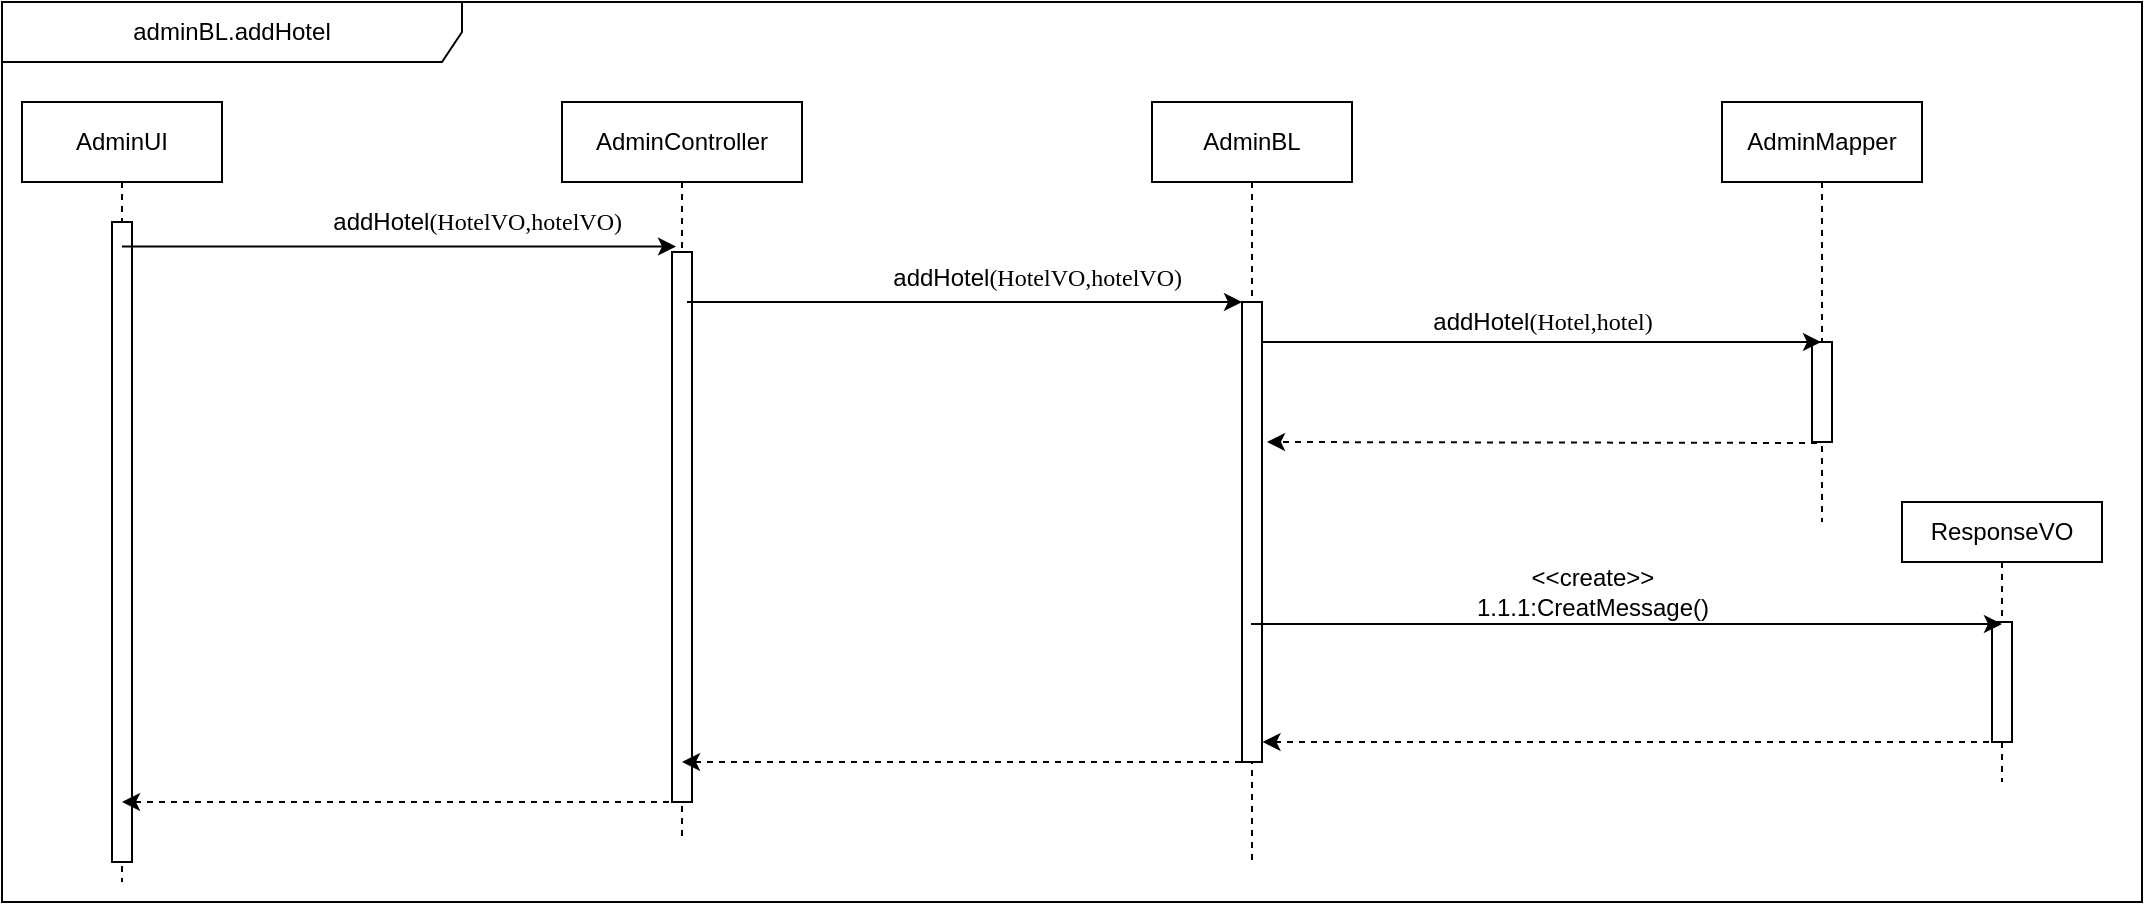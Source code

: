 <mxfile version="12.9.3" type="device"><diagram id="H_leuFwC53nbvBLW_qC6" name="第 1 页"><mxGraphModel dx="768" dy="492" grid="1" gridSize="10" guides="1" tooltips="1" connect="1" arrows="1" fold="1" page="1" pageScale="1" pageWidth="827" pageHeight="1169" math="0" shadow="0"><root><mxCell id="0"/><mxCell id="1" parent="0"/><mxCell id="FHWzQxex9UWkYPdDhpoq-1" value="adminBL.addHotel" style="shape=umlFrame;whiteSpace=wrap;html=1;labelBackgroundColor=none;width=230;height=30;" parent="1" vertex="1"><mxGeometry x="10" y="60" width="1070" height="450" as="geometry"/></mxCell><mxCell id="FHWzQxex9UWkYPdDhpoq-2" value="AdminUI" style="shape=umlLifeline;perimeter=lifelinePerimeter;whiteSpace=wrap;html=1;container=1;collapsible=0;recursiveResize=0;outlineConnect=0;" parent="1" vertex="1"><mxGeometry x="20" y="110" width="100" height="390" as="geometry"/></mxCell><mxCell id="FHWzQxex9UWkYPdDhpoq-3" value="" style="html=1;points=[];perimeter=orthogonalPerimeter;" parent="FHWzQxex9UWkYPdDhpoq-2" vertex="1"><mxGeometry x="45" y="60" width="10" height="320" as="geometry"/></mxCell><mxCell id="FHWzQxex9UWkYPdDhpoq-4" value="AdminController" style="shape=umlLifeline;perimeter=lifelinePerimeter;whiteSpace=wrap;html=1;container=1;collapsible=0;recursiveResize=0;outlineConnect=0;" parent="1" vertex="1"><mxGeometry x="290" y="110" width="120" height="370" as="geometry"/></mxCell><mxCell id="FHWzQxex9UWkYPdDhpoq-5" value="" style="html=1;points=[];perimeter=orthogonalPerimeter;" parent="FHWzQxex9UWkYPdDhpoq-4" vertex="1"><mxGeometry x="55" y="75" width="10" height="275" as="geometry"/></mxCell><mxCell id="FHWzQxex9UWkYPdDhpoq-6" value="AdminBL" style="shape=umlLifeline;perimeter=lifelinePerimeter;whiteSpace=wrap;html=1;container=1;collapsible=0;recursiveResize=0;outlineConnect=0;" parent="1" vertex="1"><mxGeometry x="585" y="110" width="100" height="380" as="geometry"/></mxCell><mxCell id="FHWzQxex9UWkYPdDhpoq-7" value="" style="html=1;points=[];perimeter=orthogonalPerimeter;" parent="FHWzQxex9UWkYPdDhpoq-6" vertex="1"><mxGeometry x="45" y="100" width="10" height="230" as="geometry"/></mxCell><mxCell id="FHWzQxex9UWkYPdDhpoq-8" value="AdminMapper" style="shape=umlLifeline;perimeter=lifelinePerimeter;whiteSpace=wrap;html=1;container=1;collapsible=0;recursiveResize=0;outlineConnect=0;" parent="1" vertex="1"><mxGeometry x="870" y="110" width="100" height="210" as="geometry"/></mxCell><mxCell id="FHWzQxex9UWkYPdDhpoq-9" value="" style="html=1;points=[];perimeter=orthogonalPerimeter;" parent="FHWzQxex9UWkYPdDhpoq-8" vertex="1"><mxGeometry x="45" y="120" width="10" height="50" as="geometry"/></mxCell><mxCell id="FHWzQxex9UWkYPdDhpoq-10" value="" style="endArrow=classic;html=1;dashed=1;" parent="1" source="FHWzQxex9UWkYPdDhpoq-4" target="FHWzQxex9UWkYPdDhpoq-2" edge="1"><mxGeometry width="50" height="50" relative="1" as="geometry"><mxPoint x="160" y="385" as="sourcePoint"/><mxPoint x="70" y="385" as="targetPoint"/><Array as="points"><mxPoint x="200" y="460"/></Array></mxGeometry></mxCell><mxCell id="FHWzQxex9UWkYPdDhpoq-11" value="" style="endArrow=classic;html=1;entryX=0.2;entryY=-0.01;entryDx=0;entryDy=0;entryPerimeter=0;" parent="1" source="FHWzQxex9UWkYPdDhpoq-2" target="FHWzQxex9UWkYPdDhpoq-5" edge="1"><mxGeometry width="50" height="50" relative="1" as="geometry"><mxPoint x="225" y="185" as="sourcePoint"/><mxPoint x="340" y="185" as="targetPoint"/></mxGeometry></mxCell><mxCell id="FHWzQxex9UWkYPdDhpoq-12" value="&lt;div style=&quot;text-align: justify&quot;&gt;&lt;pre style=&quot;background-color: rgb(255 , 255 , 255) ; font-family: &amp;#34;menlo&amp;#34; ; font-size: 9pt&quot;&gt;&lt;span style=&quot;text-align: center ; white-space: normal ; font-family: &amp;#34;helvetica&amp;#34;&quot;&gt;addHotel&lt;/span&gt;(HotelVO,hotelVO)&lt;/pre&gt;&lt;/div&gt;" style="text;html=1;align=right;verticalAlign=middle;resizable=0;points=[];labelBackgroundColor=none;" parent="FHWzQxex9UWkYPdDhpoq-11" vertex="1" connectable="0"><mxGeometry x="-0.496" y="10" relative="1" as="geometry"><mxPoint x="180.5" y="-2.25" as="offset"/></mxGeometry></mxCell><mxCell id="FHWzQxex9UWkYPdDhpoq-13" value="" style="endArrow=classic;html=1;entryX=0.2;entryY=-0.01;entryDx=0;entryDy=0;entryPerimeter=0;" parent="1" edge="1"><mxGeometry width="50" height="50" relative="1" as="geometry"><mxPoint x="352.5" y="210" as="sourcePoint"/><mxPoint x="630" y="210" as="targetPoint"/></mxGeometry></mxCell><mxCell id="FHWzQxex9UWkYPdDhpoq-14" value="" style="endArrow=classic;html=1;dashed=1;" parent="1" edge="1"><mxGeometry width="50" height="50" relative="1" as="geometry"><mxPoint x="629.5" y="440" as="sourcePoint"/><mxPoint x="350" y="440" as="targetPoint"/></mxGeometry></mxCell><mxCell id="FHWzQxex9UWkYPdDhpoq-15" value="" style="endArrow=classic;html=1;" parent="1" target="FHWzQxex9UWkYPdDhpoq-8" edge="1"><mxGeometry width="50" height="50" relative="1" as="geometry"><mxPoint x="640" y="230" as="sourcePoint"/><mxPoint x="870" y="230" as="targetPoint"/></mxGeometry></mxCell><mxCell id="FHWzQxex9UWkYPdDhpoq-16" value="" style="endArrow=classic;html=1;dashed=1;" parent="1" edge="1"><mxGeometry width="50" height="50" relative="1" as="geometry"><mxPoint x="917.5" y="280.5" as="sourcePoint"/><mxPoint x="642.5" y="280" as="targetPoint"/></mxGeometry></mxCell><mxCell id="FHWzQxex9UWkYPdDhpoq-17" value="&lt;pre style=&quot;background-color: rgb(255 , 255 , 255) ; font-family: &amp;#34;menlo&amp;#34; ; font-size: 9pt&quot;&gt;&lt;pre style=&quot;font-family: &amp;#34;menlo&amp;#34; ; font-size: 9pt&quot;&gt;&lt;pre style=&quot;font-size: 9pt ; text-align: justify ; font-family: &amp;#34;menlo&amp;#34;&quot;&gt;&lt;pre style=&quot;font-size: 9pt ; font-family: &amp;#34;menlo&amp;#34;&quot;&gt;&lt;span style=&quot;text-align: center ; white-space: normal ; font-family: &amp;#34;helvetica&amp;#34;&quot;&gt;addHotel&lt;/span&gt;(Hotel,hotel)&lt;/pre&gt;&lt;/pre&gt;&lt;/pre&gt;&lt;/pre&gt;" style="text;html=1;align=center;verticalAlign=middle;resizable=0;points=[];autosize=1;" parent="1" vertex="1"><mxGeometry x="710" y="200" width="140" height="40" as="geometry"/></mxCell><mxCell id="FHWzQxex9UWkYPdDhpoq-18" value="ResponseVO" style="shape=umlLifeline;perimeter=lifelinePerimeter;whiteSpace=wrap;html=1;container=1;collapsible=0;recursiveResize=0;outlineConnect=0;size=30;" parent="1" vertex="1"><mxGeometry x="960" y="310" width="100" height="140" as="geometry"/></mxCell><mxCell id="FHWzQxex9UWkYPdDhpoq-19" value="" style="html=1;points=[];perimeter=orthogonalPerimeter;" parent="FHWzQxex9UWkYPdDhpoq-18" vertex="1"><mxGeometry x="45" y="60" width="10" height="60" as="geometry"/></mxCell><mxCell id="FHWzQxex9UWkYPdDhpoq-20" value="" style="endArrow=classic;html=1;" parent="1" edge="1"><mxGeometry width="50" height="50" relative="1" as="geometry"><mxPoint x="634.5" y="371" as="sourcePoint"/><mxPoint x="1010" y="371" as="targetPoint"/></mxGeometry></mxCell><mxCell id="FHWzQxex9UWkYPdDhpoq-21" value="&lt;span style=&quot;color: rgba(0 , 0 , 0 , 0) ; font-family: monospace ; font-size: 0px ; background-color: rgb(248 , 249 , 250)&quot;&gt;%3CmxGraphModel%3E%3Croot%3E%3CmxCell%20id%3D%220%22%2F%3E%3CmxCell%20id%3D%221%22%20parent%3D%220%22%2F%3E%3CmxCell%20id%3D%222%22%20value%3D%22%22%20style%3D%22endArrow%3Dclassic%3Bhtml%3D1%3Bdashed%3D1%3B%22%20edge%3D%221%22%20parent%3D%221%22%3E%3CmxGeometry%20width%3D%2250%22%20height%3D%2250%22%20relative%3D%221%22%20as%3D%22geometry%22%3E%3CmxPoint%20x%3D%22919.75%22%20y%3D%22380%22%20as%3D%22sourcePoint%22%2F%3E%3CmxPoint%20x%3D%22640.25%22%20y%3D%22380%22%20as%3D%22targetPoint%22%2F%3E%3C%2FmxGeometry%3E%3C%2FmxCell%3E%3C%2Froot%3E%3C%2FmxGraphModel%3E&lt;/span&gt;" style="endArrow=classic;html=1;dashed=1;" parent="1" source="FHWzQxex9UWkYPdDhpoq-18" edge="1"><mxGeometry width="50" height="50" relative="1" as="geometry"><mxPoint x="919.75" y="430" as="sourcePoint"/><mxPoint x="640.25" y="430" as="targetPoint"/></mxGeometry></mxCell><mxCell id="FHWzQxex9UWkYPdDhpoq-22" value="&amp;lt;&amp;lt;create&amp;gt;&amp;gt;&lt;br&gt;1.1.1:CreatMessage()" style="text;html=1;align=center;verticalAlign=middle;resizable=0;points=[];autosize=1;" parent="1" vertex="1"><mxGeometry x="740" y="340" width="130" height="30" as="geometry"/></mxCell><mxCell id="FHWzQxex9UWkYPdDhpoq-23" value="&lt;div style=&quot;text-align: justify&quot;&gt;&lt;/div&gt;&lt;pre style=&quot;background-color: rgb(255 , 255 , 255) ; font-family: &amp;#34;menlo&amp;#34; ; font-size: 9pt&quot;&gt;&lt;pre style=&quot;font-size: 9pt ; text-align: justify ; font-family: &amp;#34;menlo&amp;#34;&quot;&gt;&lt;pre style=&quot;font-size: 9pt ; font-family: &amp;#34;menlo&amp;#34;&quot;&gt;&lt;pre style=&quot;font-size: 9pt ; font-family: &amp;#34;menlo&amp;#34;&quot;&gt;&lt;span style=&quot;text-align: center ; white-space: normal ; font-family: &amp;#34;helvetica&amp;#34;&quot;&gt;addHotel&lt;/span&gt;(HotelVO,hotelVO)&lt;/pre&gt;&lt;/pre&gt;&lt;/pre&gt;&lt;/pre&gt;" style="text;html=1;align=right;verticalAlign=middle;resizable=0;points=[];labelBackgroundColor=none;" parent="1" vertex="1" connectable="0"><mxGeometry x="400" y="200" as="geometry"><mxPoint x="200.5" y="-2.25" as="offset"/></mxGeometry></mxCell></root></mxGraphModel></diagram></mxfile>